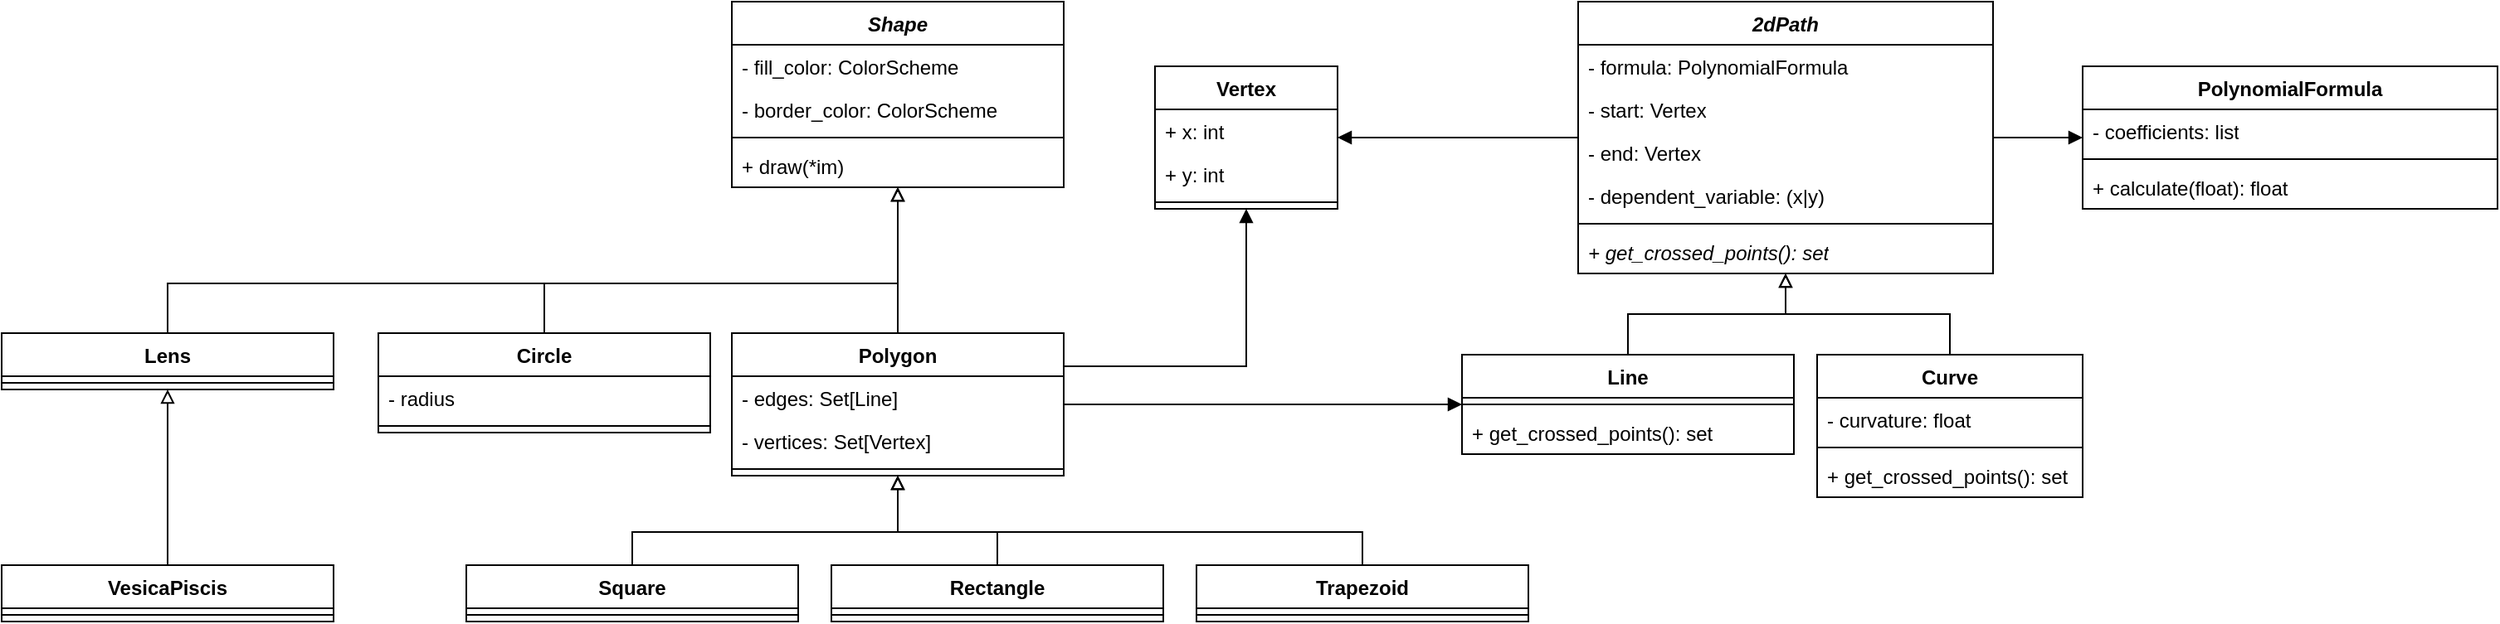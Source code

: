 <mxfile version="21.6.5" type="device">
  <diagram id="C5RBs43oDa-KdzZeNtuy" name="Page-1">
    <mxGraphModel dx="1816" dy="577" grid="1" gridSize="10" guides="1" tooltips="1" connect="1" arrows="1" fold="1" page="1" pageScale="1" pageWidth="827" pageHeight="1169" math="0" shadow="0">
      <root>
        <mxCell id="WIyWlLk6GJQsqaUBKTNV-0" />
        <mxCell id="WIyWlLk6GJQsqaUBKTNV-1" parent="WIyWlLk6GJQsqaUBKTNV-0" />
        <mxCell id="W9Dgzm_wZcdzXTSlPBRV-24" style="edgeStyle=orthogonalEdgeStyle;rounded=0;orthogonalLoop=1;jettySize=auto;html=1;fontFamily=Helvetica;fontSize=12;fontColor=default;endArrow=block;endFill=1;" edge="1" parent="WIyWlLk6GJQsqaUBKTNV-1" source="W9Dgzm_wZcdzXTSlPBRV-0" target="W9Dgzm_wZcdzXTSlPBRV-4">
          <mxGeometry relative="1" as="geometry" />
        </mxCell>
        <mxCell id="W9Dgzm_wZcdzXTSlPBRV-35" style="edgeStyle=orthogonalEdgeStyle;rounded=0;orthogonalLoop=1;jettySize=auto;html=1;fontFamily=Helvetica;fontSize=12;fontColor=default;endArrow=block;endFill=1;" edge="1" parent="WIyWlLk6GJQsqaUBKTNV-1" source="W9Dgzm_wZcdzXTSlPBRV-0" target="W9Dgzm_wZcdzXTSlPBRV-29">
          <mxGeometry relative="1" as="geometry" />
        </mxCell>
        <mxCell id="W9Dgzm_wZcdzXTSlPBRV-0" value="&lt;i&gt;2dPath&lt;/i&gt;" style="swimlane;fontStyle=1;align=center;verticalAlign=top;childLayout=stackLayout;horizontal=1;startSize=26;horizontalStack=0;resizeParent=1;resizeParentMax=0;resizeLast=0;collapsible=1;marginBottom=0;whiteSpace=wrap;html=1;" vertex="1" parent="WIyWlLk6GJQsqaUBKTNV-1">
          <mxGeometry x="310" y="160" width="250" height="164" as="geometry" />
        </mxCell>
        <mxCell id="W9Dgzm_wZcdzXTSlPBRV-1" value="- formula: PolynomialFormula" style="text;strokeColor=none;fillColor=none;align=left;verticalAlign=top;spacingLeft=4;spacingRight=4;overflow=hidden;rotatable=0;points=[[0,0.5],[1,0.5]];portConstraint=eastwest;whiteSpace=wrap;html=1;" vertex="1" parent="W9Dgzm_wZcdzXTSlPBRV-0">
          <mxGeometry y="26" width="250" height="26" as="geometry" />
        </mxCell>
        <mxCell id="W9Dgzm_wZcdzXTSlPBRV-18" value="- start: Vertex" style="text;strokeColor=none;fillColor=none;align=left;verticalAlign=top;spacingLeft=4;spacingRight=4;overflow=hidden;rotatable=0;points=[[0,0.5],[1,0.5]];portConstraint=eastwest;whiteSpace=wrap;html=1;" vertex="1" parent="W9Dgzm_wZcdzXTSlPBRV-0">
          <mxGeometry y="52" width="250" height="26" as="geometry" />
        </mxCell>
        <mxCell id="W9Dgzm_wZcdzXTSlPBRV-19" value="- end: Vertex" style="text;strokeColor=none;fillColor=none;align=left;verticalAlign=top;spacingLeft=4;spacingRight=4;overflow=hidden;rotatable=0;points=[[0,0.5],[1,0.5]];portConstraint=eastwest;whiteSpace=wrap;html=1;" vertex="1" parent="W9Dgzm_wZcdzXTSlPBRV-0">
          <mxGeometry y="78" width="250" height="26" as="geometry" />
        </mxCell>
        <mxCell id="W9Dgzm_wZcdzXTSlPBRV-20" value="- dependent_variable: (x|y)" style="text;strokeColor=none;fillColor=none;align=left;verticalAlign=top;spacingLeft=4;spacingRight=4;overflow=hidden;rotatable=0;points=[[0,0.5],[1,0.5]];portConstraint=eastwest;whiteSpace=wrap;html=1;" vertex="1" parent="W9Dgzm_wZcdzXTSlPBRV-0">
          <mxGeometry y="104" width="250" height="26" as="geometry" />
        </mxCell>
        <mxCell id="W9Dgzm_wZcdzXTSlPBRV-2" value="" style="line;strokeWidth=1;fillColor=none;align=left;verticalAlign=middle;spacingTop=-1;spacingLeft=3;spacingRight=3;rotatable=0;labelPosition=right;points=[];portConstraint=eastwest;strokeColor=inherit;" vertex="1" parent="W9Dgzm_wZcdzXTSlPBRV-0">
          <mxGeometry y="130" width="250" height="8" as="geometry" />
        </mxCell>
        <mxCell id="W9Dgzm_wZcdzXTSlPBRV-3" value="&lt;i&gt;+ get_crossed_points(): set&lt;/i&gt;" style="text;strokeColor=none;fillColor=none;align=left;verticalAlign=top;spacingLeft=4;spacingRight=4;overflow=hidden;rotatable=0;points=[[0,0.5],[1,0.5]];portConstraint=eastwest;whiteSpace=wrap;html=1;" vertex="1" parent="W9Dgzm_wZcdzXTSlPBRV-0">
          <mxGeometry y="138" width="250" height="26" as="geometry" />
        </mxCell>
        <mxCell id="W9Dgzm_wZcdzXTSlPBRV-4" value="PolynomialFormula" style="swimlane;fontStyle=1;align=center;verticalAlign=top;childLayout=stackLayout;horizontal=1;startSize=26;horizontalStack=0;resizeParent=1;resizeParentMax=0;resizeLast=0;collapsible=1;marginBottom=0;whiteSpace=wrap;html=1;" vertex="1" parent="WIyWlLk6GJQsqaUBKTNV-1">
          <mxGeometry x="614" y="199" width="250" height="86" as="geometry" />
        </mxCell>
        <mxCell id="W9Dgzm_wZcdzXTSlPBRV-5" value="- coefficients: list" style="text;strokeColor=none;fillColor=none;align=left;verticalAlign=top;spacingLeft=4;spacingRight=4;overflow=hidden;rotatable=0;points=[[0,0.5],[1,0.5]];portConstraint=eastwest;whiteSpace=wrap;html=1;" vertex="1" parent="W9Dgzm_wZcdzXTSlPBRV-4">
          <mxGeometry y="26" width="250" height="26" as="geometry" />
        </mxCell>
        <mxCell id="W9Dgzm_wZcdzXTSlPBRV-6" value="" style="line;strokeWidth=1;fillColor=none;align=left;verticalAlign=middle;spacingTop=-1;spacingLeft=3;spacingRight=3;rotatable=0;labelPosition=right;points=[];portConstraint=eastwest;strokeColor=inherit;" vertex="1" parent="W9Dgzm_wZcdzXTSlPBRV-4">
          <mxGeometry y="52" width="250" height="8" as="geometry" />
        </mxCell>
        <mxCell id="W9Dgzm_wZcdzXTSlPBRV-7" value="+ calculate(float): float" style="text;strokeColor=none;fillColor=none;align=left;verticalAlign=top;spacingLeft=4;spacingRight=4;overflow=hidden;rotatable=0;points=[[0,0.5],[1,0.5]];portConstraint=eastwest;whiteSpace=wrap;html=1;" vertex="1" parent="W9Dgzm_wZcdzXTSlPBRV-4">
          <mxGeometry y="60" width="250" height="26" as="geometry" />
        </mxCell>
        <mxCell id="W9Dgzm_wZcdzXTSlPBRV-23" style="edgeStyle=orthogonalEdgeStyle;rounded=0;orthogonalLoop=1;jettySize=auto;html=1;fontFamily=Helvetica;fontSize=12;fontColor=default;endArrow=block;endFill=0;" edge="1" parent="WIyWlLk6GJQsqaUBKTNV-1" source="W9Dgzm_wZcdzXTSlPBRV-8" target="W9Dgzm_wZcdzXTSlPBRV-0">
          <mxGeometry relative="1" as="geometry" />
        </mxCell>
        <mxCell id="W9Dgzm_wZcdzXTSlPBRV-8" value="Line" style="swimlane;fontStyle=1;align=center;verticalAlign=top;childLayout=stackLayout;horizontal=1;startSize=26;horizontalStack=0;resizeParent=1;resizeParentMax=0;resizeLast=0;collapsible=1;marginBottom=0;whiteSpace=wrap;html=1;" vertex="1" parent="WIyWlLk6GJQsqaUBKTNV-1">
          <mxGeometry x="240" y="373" width="200" height="60" as="geometry" />
        </mxCell>
        <mxCell id="W9Dgzm_wZcdzXTSlPBRV-10" value="" style="line;strokeWidth=1;fillColor=none;align=left;verticalAlign=middle;spacingTop=-1;spacingLeft=3;spacingRight=3;rotatable=0;labelPosition=right;points=[];portConstraint=eastwest;strokeColor=inherit;" vertex="1" parent="W9Dgzm_wZcdzXTSlPBRV-8">
          <mxGeometry y="26" width="200" height="8" as="geometry" />
        </mxCell>
        <mxCell id="W9Dgzm_wZcdzXTSlPBRV-17" value="+ get_crossed_points(): set" style="text;strokeColor=none;fillColor=none;align=left;verticalAlign=top;spacingLeft=4;spacingRight=4;overflow=hidden;rotatable=0;points=[[0,0.5],[1,0.5]];portConstraint=eastwest;whiteSpace=wrap;html=1;" vertex="1" parent="W9Dgzm_wZcdzXTSlPBRV-8">
          <mxGeometry y="34" width="200" height="26" as="geometry" />
        </mxCell>
        <mxCell id="W9Dgzm_wZcdzXTSlPBRV-22" style="edgeStyle=orthogonalEdgeStyle;rounded=0;orthogonalLoop=1;jettySize=auto;html=1;fontFamily=Helvetica;fontSize=12;fontColor=default;endArrow=block;endFill=0;" edge="1" parent="WIyWlLk6GJQsqaUBKTNV-1" source="W9Dgzm_wZcdzXTSlPBRV-12" target="W9Dgzm_wZcdzXTSlPBRV-0">
          <mxGeometry relative="1" as="geometry" />
        </mxCell>
        <mxCell id="W9Dgzm_wZcdzXTSlPBRV-12" value="Curve" style="swimlane;fontStyle=1;align=center;verticalAlign=top;childLayout=stackLayout;horizontal=1;startSize=26;horizontalStack=0;resizeParent=1;resizeParentMax=0;resizeLast=0;collapsible=1;marginBottom=0;whiteSpace=wrap;html=1;" vertex="1" parent="WIyWlLk6GJQsqaUBKTNV-1">
          <mxGeometry x="454" y="373" width="160" height="86" as="geometry" />
        </mxCell>
        <mxCell id="W9Dgzm_wZcdzXTSlPBRV-13" value="- curvature: float" style="text;strokeColor=none;fillColor=none;align=left;verticalAlign=top;spacingLeft=4;spacingRight=4;overflow=hidden;rotatable=0;points=[[0,0.5],[1,0.5]];portConstraint=eastwest;whiteSpace=wrap;html=1;" vertex="1" parent="W9Dgzm_wZcdzXTSlPBRV-12">
          <mxGeometry y="26" width="160" height="26" as="geometry" />
        </mxCell>
        <mxCell id="W9Dgzm_wZcdzXTSlPBRV-14" value="" style="line;strokeWidth=1;fillColor=none;align=left;verticalAlign=middle;spacingTop=-1;spacingLeft=3;spacingRight=3;rotatable=0;labelPosition=right;points=[];portConstraint=eastwest;strokeColor=inherit;" vertex="1" parent="W9Dgzm_wZcdzXTSlPBRV-12">
          <mxGeometry y="52" width="160" height="8" as="geometry" />
        </mxCell>
        <mxCell id="W9Dgzm_wZcdzXTSlPBRV-21" value="+ get_crossed_points(): set" style="text;strokeColor=none;fillColor=none;align=left;verticalAlign=top;spacingLeft=4;spacingRight=4;overflow=hidden;rotatable=0;points=[[0,0.5],[1,0.5]];portConstraint=eastwest;whiteSpace=wrap;html=1;" vertex="1" parent="W9Dgzm_wZcdzXTSlPBRV-12">
          <mxGeometry y="60" width="160" height="26" as="geometry" />
        </mxCell>
        <mxCell id="W9Dgzm_wZcdzXTSlPBRV-36" style="edgeStyle=orthogonalEdgeStyle;rounded=0;orthogonalLoop=1;jettySize=auto;html=1;fontFamily=Helvetica;fontSize=12;fontColor=default;endArrow=block;endFill=1;" edge="1" parent="WIyWlLk6GJQsqaUBKTNV-1" source="W9Dgzm_wZcdzXTSlPBRV-25" target="W9Dgzm_wZcdzXTSlPBRV-29">
          <mxGeometry relative="1" as="geometry">
            <Array as="points">
              <mxPoint x="110" y="380" />
            </Array>
          </mxGeometry>
        </mxCell>
        <mxCell id="W9Dgzm_wZcdzXTSlPBRV-37" style="edgeStyle=orthogonalEdgeStyle;rounded=0;orthogonalLoop=1;jettySize=auto;html=1;fontFamily=Helvetica;fontSize=12;fontColor=default;endArrow=block;endFill=1;" edge="1" parent="WIyWlLk6GJQsqaUBKTNV-1" source="W9Dgzm_wZcdzXTSlPBRV-25" target="W9Dgzm_wZcdzXTSlPBRV-8">
          <mxGeometry relative="1" as="geometry" />
        </mxCell>
        <mxCell id="W9Dgzm_wZcdzXTSlPBRV-40" style="edgeStyle=orthogonalEdgeStyle;rounded=0;orthogonalLoop=1;jettySize=auto;html=1;fontFamily=Helvetica;fontSize=12;fontColor=default;endArrow=block;endFill=0;" edge="1" parent="WIyWlLk6GJQsqaUBKTNV-1" source="W9Dgzm_wZcdzXTSlPBRV-25" target="W9Dgzm_wZcdzXTSlPBRV-38">
          <mxGeometry relative="1" as="geometry" />
        </mxCell>
        <mxCell id="W9Dgzm_wZcdzXTSlPBRV-25" value="Polygon" style="swimlane;fontStyle=1;align=center;verticalAlign=top;childLayout=stackLayout;horizontal=1;startSize=26;horizontalStack=0;resizeParent=1;resizeParentMax=0;resizeLast=0;collapsible=1;marginBottom=0;whiteSpace=wrap;html=1;fontFamily=Helvetica;fontSize=12;fontColor=default;fillColor=none;gradientColor=none;" vertex="1" parent="WIyWlLk6GJQsqaUBKTNV-1">
          <mxGeometry x="-200" y="360" width="200" height="86" as="geometry" />
        </mxCell>
        <mxCell id="W9Dgzm_wZcdzXTSlPBRV-44" value="- edges: Set[Line]" style="text;strokeColor=none;fillColor=none;align=left;verticalAlign=top;spacingLeft=4;spacingRight=4;overflow=hidden;rotatable=0;points=[[0,0.5],[1,0.5]];portConstraint=eastwest;whiteSpace=wrap;html=1;" vertex="1" parent="W9Dgzm_wZcdzXTSlPBRV-25">
          <mxGeometry y="26" width="200" height="26" as="geometry" />
        </mxCell>
        <mxCell id="W9Dgzm_wZcdzXTSlPBRV-45" value="- vertices: Set[Vertex]" style="text;strokeColor=none;fillColor=none;align=left;verticalAlign=top;spacingLeft=4;spacingRight=4;overflow=hidden;rotatable=0;points=[[0,0.5],[1,0.5]];portConstraint=eastwest;whiteSpace=wrap;html=1;" vertex="1" parent="W9Dgzm_wZcdzXTSlPBRV-25">
          <mxGeometry y="52" width="200" height="26" as="geometry" />
        </mxCell>
        <mxCell id="W9Dgzm_wZcdzXTSlPBRV-27" value="" style="line;strokeWidth=1;fillColor=none;align=left;verticalAlign=middle;spacingTop=-1;spacingLeft=3;spacingRight=3;rotatable=0;labelPosition=right;points=[];portConstraint=eastwest;strokeColor=inherit;fontFamily=Helvetica;fontSize=12;fontColor=default;html=1;" vertex="1" parent="W9Dgzm_wZcdzXTSlPBRV-25">
          <mxGeometry y="78" width="200" height="8" as="geometry" />
        </mxCell>
        <mxCell id="W9Dgzm_wZcdzXTSlPBRV-29" value="Vertex" style="swimlane;fontStyle=1;align=center;verticalAlign=top;childLayout=stackLayout;horizontal=1;startSize=26;horizontalStack=0;resizeParent=1;resizeParentMax=0;resizeLast=0;collapsible=1;marginBottom=0;whiteSpace=wrap;html=1;" vertex="1" parent="WIyWlLk6GJQsqaUBKTNV-1">
          <mxGeometry x="55" y="199" width="110" height="86" as="geometry" />
        </mxCell>
        <mxCell id="W9Dgzm_wZcdzXTSlPBRV-34" value="+ x: int" style="text;strokeColor=none;fillColor=none;align=left;verticalAlign=top;spacingLeft=4;spacingRight=4;overflow=hidden;rotatable=0;points=[[0,0.5],[1,0.5]];portConstraint=eastwest;whiteSpace=wrap;html=1;" vertex="1" parent="W9Dgzm_wZcdzXTSlPBRV-29">
          <mxGeometry y="26" width="110" height="26" as="geometry" />
        </mxCell>
        <mxCell id="W9Dgzm_wZcdzXTSlPBRV-33" value="+ y: int" style="text;strokeColor=none;fillColor=none;align=left;verticalAlign=top;spacingLeft=4;spacingRight=4;overflow=hidden;rotatable=0;points=[[0,0.5],[1,0.5]];portConstraint=eastwest;whiteSpace=wrap;html=1;" vertex="1" parent="W9Dgzm_wZcdzXTSlPBRV-29">
          <mxGeometry y="52" width="110" height="26" as="geometry" />
        </mxCell>
        <mxCell id="W9Dgzm_wZcdzXTSlPBRV-30" value="" style="line;strokeWidth=1;fillColor=none;align=left;verticalAlign=middle;spacingTop=-1;spacingLeft=3;spacingRight=3;rotatable=0;labelPosition=right;points=[];portConstraint=eastwest;strokeColor=inherit;" vertex="1" parent="W9Dgzm_wZcdzXTSlPBRV-29">
          <mxGeometry y="78" width="110" height="8" as="geometry" />
        </mxCell>
        <mxCell id="W9Dgzm_wZcdzXTSlPBRV-38" value="&lt;i&gt;Shape&lt;/i&gt;" style="swimlane;fontStyle=1;align=center;verticalAlign=top;childLayout=stackLayout;horizontal=1;startSize=26;horizontalStack=0;resizeParent=1;resizeParentMax=0;resizeLast=0;collapsible=1;marginBottom=0;whiteSpace=wrap;html=1;fontFamily=Helvetica;fontSize=12;fontColor=default;fillColor=none;gradientColor=none;" vertex="1" parent="WIyWlLk6GJQsqaUBKTNV-1">
          <mxGeometry x="-200" y="160" width="200" height="112" as="geometry" />
        </mxCell>
        <mxCell id="W9Dgzm_wZcdzXTSlPBRV-41" value="- fill_color: ColorScheme" style="text;strokeColor=none;fillColor=none;align=left;verticalAlign=top;spacingLeft=4;spacingRight=4;overflow=hidden;rotatable=0;points=[[0,0.5],[1,0.5]];portConstraint=eastwest;whiteSpace=wrap;html=1;" vertex="1" parent="W9Dgzm_wZcdzXTSlPBRV-38">
          <mxGeometry y="26" width="200" height="26" as="geometry" />
        </mxCell>
        <mxCell id="W9Dgzm_wZcdzXTSlPBRV-42" value="- border_color: ColorScheme" style="text;strokeColor=none;fillColor=none;align=left;verticalAlign=top;spacingLeft=4;spacingRight=4;overflow=hidden;rotatable=0;points=[[0,0.5],[1,0.5]];portConstraint=eastwest;whiteSpace=wrap;html=1;" vertex="1" parent="W9Dgzm_wZcdzXTSlPBRV-38">
          <mxGeometry y="52" width="200" height="26" as="geometry" />
        </mxCell>
        <mxCell id="W9Dgzm_wZcdzXTSlPBRV-39" value="" style="line;strokeWidth=1;fillColor=none;align=left;verticalAlign=middle;spacingTop=-1;spacingLeft=3;spacingRight=3;rotatable=0;labelPosition=right;points=[];portConstraint=eastwest;strokeColor=inherit;fontFamily=Helvetica;fontSize=12;fontColor=default;html=1;" vertex="1" parent="W9Dgzm_wZcdzXTSlPBRV-38">
          <mxGeometry y="78" width="200" height="8" as="geometry" />
        </mxCell>
        <mxCell id="W9Dgzm_wZcdzXTSlPBRV-43" value="+ draw(*im)" style="text;strokeColor=none;fillColor=none;align=left;verticalAlign=top;spacingLeft=4;spacingRight=4;overflow=hidden;rotatable=0;points=[[0,0.5],[1,0.5]];portConstraint=eastwest;whiteSpace=wrap;html=1;" vertex="1" parent="W9Dgzm_wZcdzXTSlPBRV-38">
          <mxGeometry y="86" width="200" height="26" as="geometry" />
        </mxCell>
        <mxCell id="W9Dgzm_wZcdzXTSlPBRV-51" style="edgeStyle=orthogonalEdgeStyle;rounded=0;orthogonalLoop=1;jettySize=auto;html=1;fontFamily=Helvetica;fontSize=12;fontColor=default;endArrow=block;endFill=0;" edge="1" parent="WIyWlLk6GJQsqaUBKTNV-1" source="W9Dgzm_wZcdzXTSlPBRV-46" target="W9Dgzm_wZcdzXTSlPBRV-38">
          <mxGeometry relative="1" as="geometry">
            <Array as="points">
              <mxPoint x="-313" y="330" />
              <mxPoint x="-100" y="330" />
            </Array>
          </mxGeometry>
        </mxCell>
        <mxCell id="W9Dgzm_wZcdzXTSlPBRV-46" value="Circle" style="swimlane;fontStyle=1;align=center;verticalAlign=top;childLayout=stackLayout;horizontal=1;startSize=26;horizontalStack=0;resizeParent=1;resizeParentMax=0;resizeLast=0;collapsible=1;marginBottom=0;whiteSpace=wrap;html=1;fontFamily=Helvetica;fontSize=12;fontColor=default;fillColor=none;gradientColor=none;" vertex="1" parent="WIyWlLk6GJQsqaUBKTNV-1">
          <mxGeometry x="-413" y="360" width="200" height="60" as="geometry" />
        </mxCell>
        <mxCell id="W9Dgzm_wZcdzXTSlPBRV-50" value="- radius" style="text;strokeColor=none;fillColor=none;align=left;verticalAlign=top;spacingLeft=4;spacingRight=4;overflow=hidden;rotatable=0;points=[[0,0.5],[1,0.5]];portConstraint=eastwest;whiteSpace=wrap;html=1;" vertex="1" parent="W9Dgzm_wZcdzXTSlPBRV-46">
          <mxGeometry y="26" width="200" height="26" as="geometry" />
        </mxCell>
        <mxCell id="W9Dgzm_wZcdzXTSlPBRV-49" value="" style="line;strokeWidth=1;fillColor=none;align=left;verticalAlign=middle;spacingTop=-1;spacingLeft=3;spacingRight=3;rotatable=0;labelPosition=right;points=[];portConstraint=eastwest;strokeColor=inherit;fontFamily=Helvetica;fontSize=12;fontColor=default;html=1;" vertex="1" parent="W9Dgzm_wZcdzXTSlPBRV-46">
          <mxGeometry y="52" width="200" height="8" as="geometry" />
        </mxCell>
        <mxCell id="W9Dgzm_wZcdzXTSlPBRV-56" style="edgeStyle=orthogonalEdgeStyle;rounded=0;orthogonalLoop=1;jettySize=auto;html=1;fontFamily=Helvetica;fontSize=12;fontColor=default;endArrow=block;endFill=0;" edge="1" parent="WIyWlLk6GJQsqaUBKTNV-1" source="W9Dgzm_wZcdzXTSlPBRV-52" target="W9Dgzm_wZcdzXTSlPBRV-25">
          <mxGeometry relative="1" as="geometry">
            <Array as="points">
              <mxPoint x="-260" y="480" />
              <mxPoint x="-100" y="480" />
            </Array>
          </mxGeometry>
        </mxCell>
        <mxCell id="W9Dgzm_wZcdzXTSlPBRV-52" value="Square" style="swimlane;fontStyle=1;align=center;verticalAlign=top;childLayout=stackLayout;horizontal=1;startSize=26;horizontalStack=0;resizeParent=1;resizeParentMax=0;resizeLast=0;collapsible=1;marginBottom=0;whiteSpace=wrap;html=1;fontFamily=Helvetica;fontSize=12;fontColor=default;fillColor=none;gradientColor=none;" vertex="1" parent="WIyWlLk6GJQsqaUBKTNV-1">
          <mxGeometry x="-360" y="500" width="200" height="34" as="geometry" />
        </mxCell>
        <mxCell id="W9Dgzm_wZcdzXTSlPBRV-55" value="" style="line;strokeWidth=1;fillColor=none;align=left;verticalAlign=middle;spacingTop=-1;spacingLeft=3;spacingRight=3;rotatable=0;labelPosition=right;points=[];portConstraint=eastwest;strokeColor=inherit;fontFamily=Helvetica;fontSize=12;fontColor=default;html=1;" vertex="1" parent="W9Dgzm_wZcdzXTSlPBRV-52">
          <mxGeometry y="26" width="200" height="8" as="geometry" />
        </mxCell>
        <mxCell id="W9Dgzm_wZcdzXTSlPBRV-62" style="edgeStyle=orthogonalEdgeStyle;rounded=0;orthogonalLoop=1;jettySize=auto;html=1;fontFamily=Helvetica;fontSize=12;fontColor=default;endArrow=block;endFill=0;" edge="1" parent="WIyWlLk6GJQsqaUBKTNV-1" source="W9Dgzm_wZcdzXTSlPBRV-59" target="W9Dgzm_wZcdzXTSlPBRV-38">
          <mxGeometry relative="1" as="geometry">
            <Array as="points">
              <mxPoint x="-540" y="330" />
              <mxPoint x="-100" y="330" />
            </Array>
          </mxGeometry>
        </mxCell>
        <mxCell id="W9Dgzm_wZcdzXTSlPBRV-59" value="Lens" style="swimlane;fontStyle=1;align=center;verticalAlign=top;childLayout=stackLayout;horizontal=1;startSize=26;horizontalStack=0;resizeParent=1;resizeParentMax=0;resizeLast=0;collapsible=1;marginBottom=0;whiteSpace=wrap;html=1;fontFamily=Helvetica;fontSize=12;fontColor=default;fillColor=none;gradientColor=none;" vertex="1" parent="WIyWlLk6GJQsqaUBKTNV-1">
          <mxGeometry x="-640" y="360" width="200" height="34" as="geometry" />
        </mxCell>
        <mxCell id="W9Dgzm_wZcdzXTSlPBRV-61" value="" style="line;strokeWidth=1;fillColor=none;align=left;verticalAlign=middle;spacingTop=-1;spacingLeft=3;spacingRight=3;rotatable=0;labelPosition=right;points=[];portConstraint=eastwest;strokeColor=inherit;fontFamily=Helvetica;fontSize=12;fontColor=default;html=1;" vertex="1" parent="W9Dgzm_wZcdzXTSlPBRV-59">
          <mxGeometry y="26" width="200" height="8" as="geometry" />
        </mxCell>
        <mxCell id="W9Dgzm_wZcdzXTSlPBRV-66" style="edgeStyle=orthogonalEdgeStyle;rounded=0;orthogonalLoop=1;jettySize=auto;html=1;fontFamily=Helvetica;fontSize=12;fontColor=default;endArrow=block;endFill=0;" edge="1" parent="WIyWlLk6GJQsqaUBKTNV-1" source="W9Dgzm_wZcdzXTSlPBRV-63" target="W9Dgzm_wZcdzXTSlPBRV-59">
          <mxGeometry relative="1" as="geometry" />
        </mxCell>
        <mxCell id="W9Dgzm_wZcdzXTSlPBRV-63" value="VesicaPiscis" style="swimlane;fontStyle=1;align=center;verticalAlign=top;childLayout=stackLayout;horizontal=1;startSize=26;horizontalStack=0;resizeParent=1;resizeParentMax=0;resizeLast=0;collapsible=1;marginBottom=0;whiteSpace=wrap;html=1;fontFamily=Helvetica;fontSize=12;fontColor=default;fillColor=none;gradientColor=none;" vertex="1" parent="WIyWlLk6GJQsqaUBKTNV-1">
          <mxGeometry x="-640" y="500" width="200" height="34" as="geometry" />
        </mxCell>
        <mxCell id="W9Dgzm_wZcdzXTSlPBRV-65" value="" style="line;strokeWidth=1;fillColor=none;align=left;verticalAlign=middle;spacingTop=-1;spacingLeft=3;spacingRight=3;rotatable=0;labelPosition=right;points=[];portConstraint=eastwest;strokeColor=inherit;fontFamily=Helvetica;fontSize=12;fontColor=default;html=1;" vertex="1" parent="W9Dgzm_wZcdzXTSlPBRV-63">
          <mxGeometry y="26" width="200" height="8" as="geometry" />
        </mxCell>
        <mxCell id="W9Dgzm_wZcdzXTSlPBRV-69" style="edgeStyle=orthogonalEdgeStyle;rounded=0;orthogonalLoop=1;jettySize=auto;html=1;fontFamily=Helvetica;fontSize=12;fontColor=default;endArrow=block;endFill=0;" edge="1" parent="WIyWlLk6GJQsqaUBKTNV-1" source="W9Dgzm_wZcdzXTSlPBRV-67" target="W9Dgzm_wZcdzXTSlPBRV-25">
          <mxGeometry relative="1" as="geometry">
            <Array as="points">
              <mxPoint x="-40" y="480" />
              <mxPoint x="-100" y="480" />
            </Array>
          </mxGeometry>
        </mxCell>
        <mxCell id="W9Dgzm_wZcdzXTSlPBRV-67" value="Rectangle" style="swimlane;fontStyle=1;align=center;verticalAlign=top;childLayout=stackLayout;horizontal=1;startSize=26;horizontalStack=0;resizeParent=1;resizeParentMax=0;resizeLast=0;collapsible=1;marginBottom=0;whiteSpace=wrap;html=1;fontFamily=Helvetica;fontSize=12;fontColor=default;fillColor=none;gradientColor=none;" vertex="1" parent="WIyWlLk6GJQsqaUBKTNV-1">
          <mxGeometry x="-140" y="500" width="200" height="34" as="geometry" />
        </mxCell>
        <mxCell id="W9Dgzm_wZcdzXTSlPBRV-68" value="" style="line;strokeWidth=1;fillColor=none;align=left;verticalAlign=middle;spacingTop=-1;spacingLeft=3;spacingRight=3;rotatable=0;labelPosition=right;points=[];portConstraint=eastwest;strokeColor=inherit;fontFamily=Helvetica;fontSize=12;fontColor=default;html=1;" vertex="1" parent="W9Dgzm_wZcdzXTSlPBRV-67">
          <mxGeometry y="26" width="200" height="8" as="geometry" />
        </mxCell>
        <mxCell id="W9Dgzm_wZcdzXTSlPBRV-72" style="edgeStyle=orthogonalEdgeStyle;rounded=0;orthogonalLoop=1;jettySize=auto;html=1;fontFamily=Helvetica;fontSize=12;fontColor=default;endArrow=block;endFill=0;" edge="1" parent="WIyWlLk6GJQsqaUBKTNV-1" source="W9Dgzm_wZcdzXTSlPBRV-70" target="W9Dgzm_wZcdzXTSlPBRV-25">
          <mxGeometry relative="1" as="geometry">
            <Array as="points">
              <mxPoint x="180" y="480" />
              <mxPoint x="-100" y="480" />
            </Array>
          </mxGeometry>
        </mxCell>
        <mxCell id="W9Dgzm_wZcdzXTSlPBRV-70" value="Trapezoid" style="swimlane;fontStyle=1;align=center;verticalAlign=top;childLayout=stackLayout;horizontal=1;startSize=26;horizontalStack=0;resizeParent=1;resizeParentMax=0;resizeLast=0;collapsible=1;marginBottom=0;whiteSpace=wrap;html=1;fontFamily=Helvetica;fontSize=12;fontColor=default;fillColor=none;gradientColor=none;" vertex="1" parent="WIyWlLk6GJQsqaUBKTNV-1">
          <mxGeometry x="80" y="500" width="200" height="34" as="geometry" />
        </mxCell>
        <mxCell id="W9Dgzm_wZcdzXTSlPBRV-71" value="" style="line;strokeWidth=1;fillColor=none;align=left;verticalAlign=middle;spacingTop=-1;spacingLeft=3;spacingRight=3;rotatable=0;labelPosition=right;points=[];portConstraint=eastwest;strokeColor=inherit;fontFamily=Helvetica;fontSize=12;fontColor=default;html=1;" vertex="1" parent="W9Dgzm_wZcdzXTSlPBRV-70">
          <mxGeometry y="26" width="200" height="8" as="geometry" />
        </mxCell>
      </root>
    </mxGraphModel>
  </diagram>
</mxfile>
